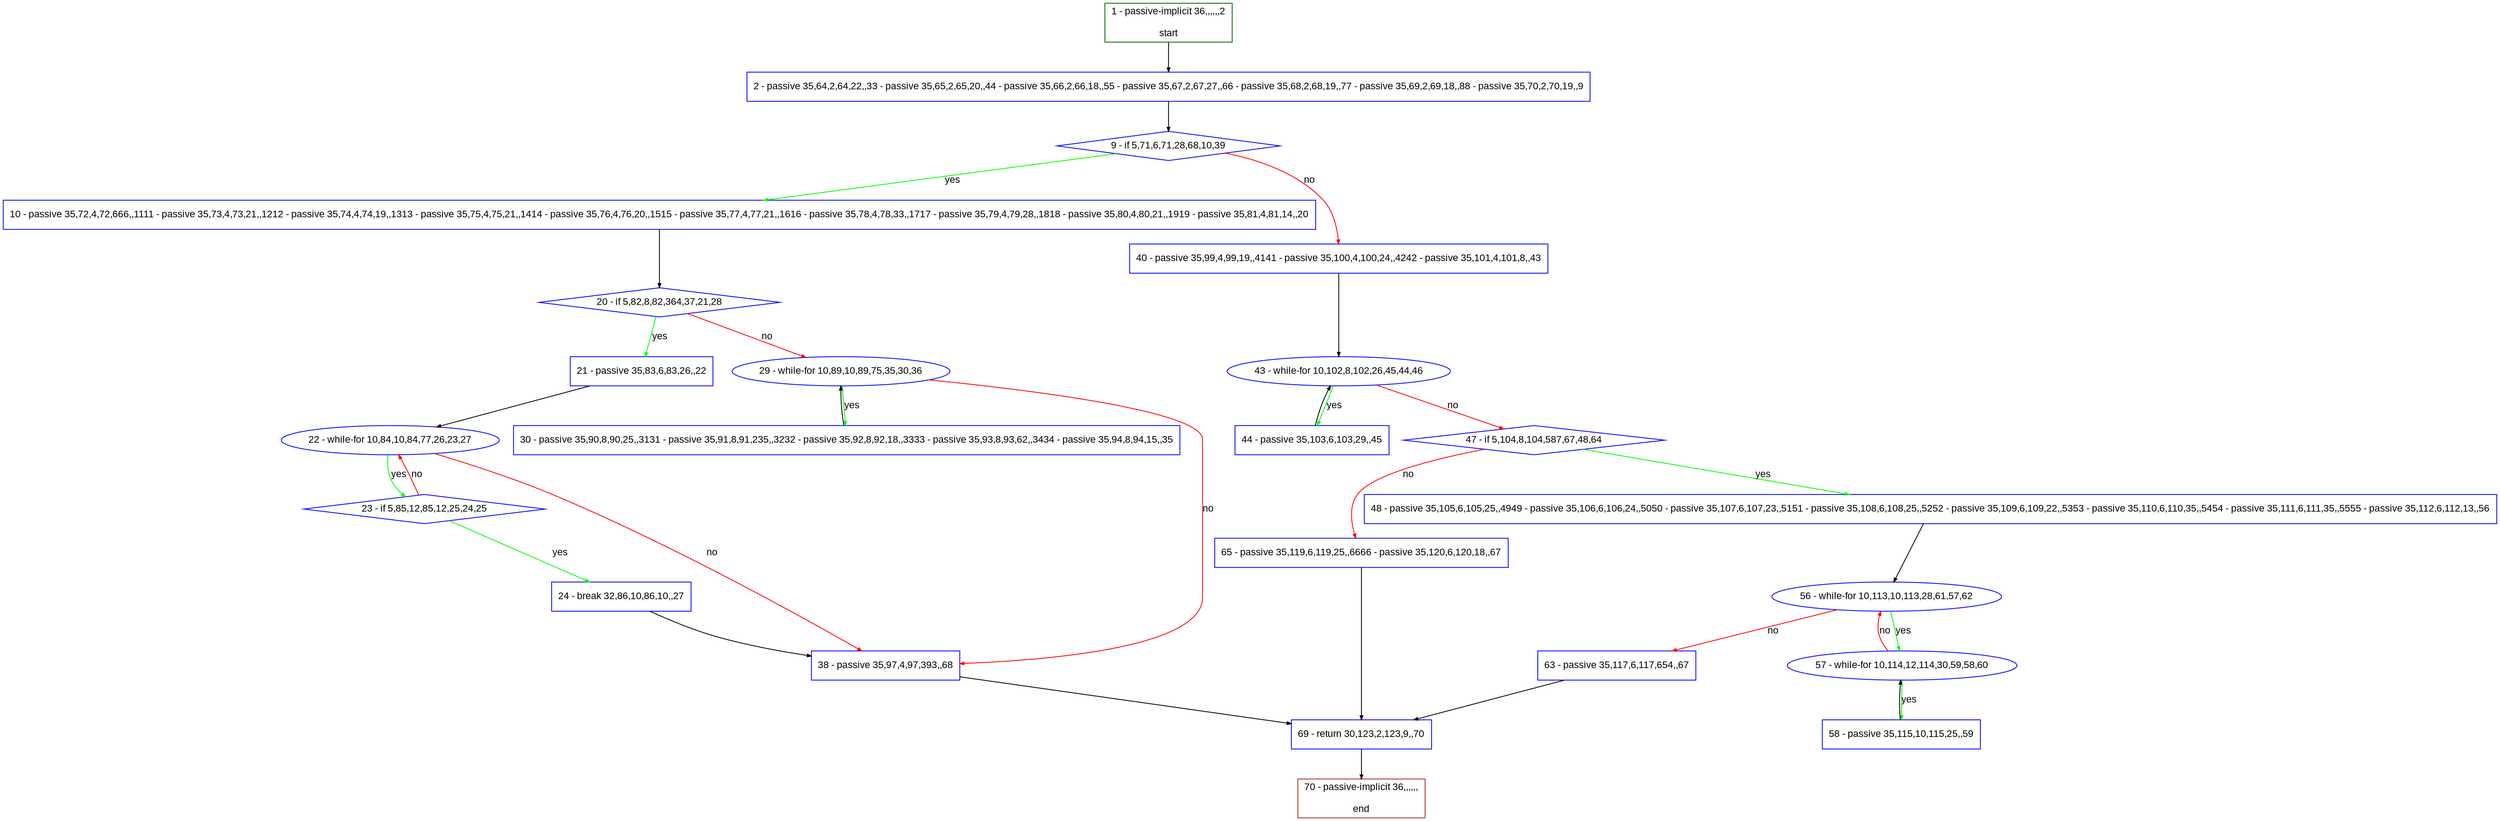 digraph "" {
  graph [pack="true", label="", fontsize="12", packmode="clust", fontname="Arial", fillcolor="#FFFFCC", bgcolor="white", style="rounded,filled", compound="true"];
  node [node_initialized="no", label="", color="grey", fontsize="12", fillcolor="white", fontname="Arial", style="filled", shape="rectangle", compound="true", fixedsize="false"];
  edge [fontcolor="black", arrowhead="normal", arrowtail="none", arrowsize="0.5", ltail="", label="", color="black", fontsize="12", lhead="", fontname="Arial", dir="forward", compound="true"];
  __N1 [label="2 - passive 35,64,2,64,22,,33 - passive 35,65,2,65,20,,44 - passive 35,66,2,66,18,,55 - passive 35,67,2,67,27,,66 - passive 35,68,2,68,19,,77 - passive 35,69,2,69,18,,88 - passive 35,70,2,70,19,,9", color="#0000ff", fillcolor="#ffffff", style="filled", shape="box"];
  __N2 [label="1 - passive-implicit 36,,,,,,2\n\nstart", color="#006400", fillcolor="#ffffff", style="filled", shape="box"];
  __N3 [label="9 - if 5,71,6,71,28,68,10,39", color="#0000ff", fillcolor="#ffffff", style="filled", shape="diamond"];
  __N4 [label="10 - passive 35,72,4,72,666,,1111 - passive 35,73,4,73,21,,1212 - passive 35,74,4,74,19,,1313 - passive 35,75,4,75,21,,1414 - passive 35,76,4,76,20,,1515 - passive 35,77,4,77,21,,1616 - passive 35,78,4,78,33,,1717 - passive 35,79,4,79,28,,1818 - passive 35,80,4,80,21,,1919 - passive 35,81,4,81,14,,20", color="#0000ff", fillcolor="#ffffff", style="filled", shape="box"];
  __N5 [label="40 - passive 35,99,4,99,19,,4141 - passive 35,100,4,100,24,,4242 - passive 35,101,4,101,8,,43", color="#0000ff", fillcolor="#ffffff", style="filled", shape="box"];
  __N6 [label="20 - if 5,82,8,82,364,37,21,28", color="#0000ff", fillcolor="#ffffff", style="filled", shape="diamond"];
  __N7 [label="21 - passive 35,83,6,83,26,,22", color="#0000ff", fillcolor="#ffffff", style="filled", shape="box"];
  __N8 [label="29 - while-for 10,89,10,89,75,35,30,36", color="#0000ff", fillcolor="#ffffff", style="filled", shape="oval"];
  __N9 [label="22 - while-for 10,84,10,84,77,26,23,27", color="#0000ff", fillcolor="#ffffff", style="filled", shape="oval"];
  __N10 [label="23 - if 5,85,12,85,12,25,24,25", color="#0000ff", fillcolor="#ffffff", style="filled", shape="diamond"];
  __N11 [label="38 - passive 35,97,4,97,393,,68", color="#0000ff", fillcolor="#ffffff", style="filled", shape="box"];
  __N12 [label="24 - break 32,86,10,86,10,,27", color="#0000ff", fillcolor="#ffffff", style="filled", shape="box"];
  __N13 [label="30 - passive 35,90,8,90,25,,3131 - passive 35,91,8,91,235,,3232 - passive 35,92,8,92,18,,3333 - passive 35,93,8,93,62,,3434 - passive 35,94,8,94,15,,35", color="#0000ff", fillcolor="#ffffff", style="filled", shape="box"];
  __N14 [label="69 - return 30,123,2,123,9,,70", color="#0000ff", fillcolor="#ffffff", style="filled", shape="box"];
  __N15 [label="43 - while-for 10,102,8,102,26,45,44,46", color="#0000ff", fillcolor="#ffffff", style="filled", shape="oval"];
  __N16 [label="44 - passive 35,103,6,103,29,,45", color="#0000ff", fillcolor="#ffffff", style="filled", shape="box"];
  __N17 [label="47 - if 5,104,8,104,587,67,48,64", color="#0000ff", fillcolor="#ffffff", style="filled", shape="diamond"];
  __N18 [label="48 - passive 35,105,6,105,25,,4949 - passive 35,106,6,106,24,,5050 - passive 35,107,6,107,23,,5151 - passive 35,108,6,108,25,,5252 - passive 35,109,6,109,22,,5353 - passive 35,110,6,110,35,,5454 - passive 35,111,6,111,35,,5555 - passive 35,112,6,112,13,,56", color="#0000ff", fillcolor="#ffffff", style="filled", shape="box"];
  __N19 [label="65 - passive 35,119,6,119,25,,6666 - passive 35,120,6,120,18,,67", color="#0000ff", fillcolor="#ffffff", style="filled", shape="box"];
  __N20 [label="56 - while-for 10,113,10,113,28,61,57,62", color="#0000ff", fillcolor="#ffffff", style="filled", shape="oval"];
  __N21 [label="57 - while-for 10,114,12,114,30,59,58,60", color="#0000ff", fillcolor="#ffffff", style="filled", shape="oval"];
  __N22 [label="63 - passive 35,117,6,117,654,,67", color="#0000ff", fillcolor="#ffffff", style="filled", shape="box"];
  __N23 [label="58 - passive 35,115,10,115,25,,59", color="#0000ff", fillcolor="#ffffff", style="filled", shape="box"];
  __N24 [label="70 - passive-implicit 36,,,,,,\n\nend", color="#a52a2a", fillcolor="#ffffff", style="filled", shape="box"];
  __N2 -> __N1 [arrowhead="normal", arrowtail="none", color="#000000", label="", dir="forward"];
  __N1 -> __N3 [arrowhead="normal", arrowtail="none", color="#000000", label="", dir="forward"];
  __N3 -> __N4 [arrowhead="normal", arrowtail="none", color="#00ff00", label="yes", dir="forward"];
  __N3 -> __N5 [arrowhead="normal", arrowtail="none", color="#ff0000", label="no", dir="forward"];
  __N4 -> __N6 [arrowhead="normal", arrowtail="none", color="#000000", label="", dir="forward"];
  __N6 -> __N7 [arrowhead="normal", arrowtail="none", color="#00ff00", label="yes", dir="forward"];
  __N6 -> __N8 [arrowhead="normal", arrowtail="none", color="#ff0000", label="no", dir="forward"];
  __N7 -> __N9 [arrowhead="normal", arrowtail="none", color="#000000", label="", dir="forward"];
  __N9 -> __N10 [arrowhead="normal", arrowtail="none", color="#00ff00", label="yes", dir="forward"];
  __N10 -> __N9 [arrowhead="normal", arrowtail="none", color="#ff0000", label="no", dir="forward"];
  __N9 -> __N11 [arrowhead="normal", arrowtail="none", color="#ff0000", label="no", dir="forward"];
  __N10 -> __N12 [arrowhead="normal", arrowtail="none", color="#00ff00", label="yes", dir="forward"];
  __N12 -> __N11 [arrowhead="normal", arrowtail="none", color="#000000", label="", dir="forward"];
  __N8 -> __N13 [arrowhead="normal", arrowtail="none", color="#00ff00", label="yes", dir="forward"];
  __N13 -> __N8 [arrowhead="normal", arrowtail="none", color="#000000", label="", dir="forward"];
  __N8 -> __N11 [arrowhead="normal", arrowtail="none", color="#ff0000", label="no", dir="forward"];
  __N11 -> __N14 [arrowhead="normal", arrowtail="none", color="#000000", label="", dir="forward"];
  __N5 -> __N15 [arrowhead="normal", arrowtail="none", color="#000000", label="", dir="forward"];
  __N15 -> __N16 [arrowhead="normal", arrowtail="none", color="#00ff00", label="yes", dir="forward"];
  __N16 -> __N15 [arrowhead="normal", arrowtail="none", color="#000000", label="", dir="forward"];
  __N15 -> __N17 [arrowhead="normal", arrowtail="none", color="#ff0000", label="no", dir="forward"];
  __N17 -> __N18 [arrowhead="normal", arrowtail="none", color="#00ff00", label="yes", dir="forward"];
  __N17 -> __N19 [arrowhead="normal", arrowtail="none", color="#ff0000", label="no", dir="forward"];
  __N18 -> __N20 [arrowhead="normal", arrowtail="none", color="#000000", label="", dir="forward"];
  __N20 -> __N21 [arrowhead="normal", arrowtail="none", color="#00ff00", label="yes", dir="forward"];
  __N21 -> __N20 [arrowhead="normal", arrowtail="none", color="#ff0000", label="no", dir="forward"];
  __N20 -> __N22 [arrowhead="normal", arrowtail="none", color="#ff0000", label="no", dir="forward"];
  __N21 -> __N23 [arrowhead="normal", arrowtail="none", color="#00ff00", label="yes", dir="forward"];
  __N23 -> __N21 [arrowhead="normal", arrowtail="none", color="#000000", label="", dir="forward"];
  __N22 -> __N14 [arrowhead="normal", arrowtail="none", color="#000000", label="", dir="forward"];
  __N19 -> __N14 [arrowhead="normal", arrowtail="none", color="#000000", label="", dir="forward"];
  __N14 -> __N24 [arrowhead="normal", arrowtail="none", color="#000000", label="", dir="forward"];
}
